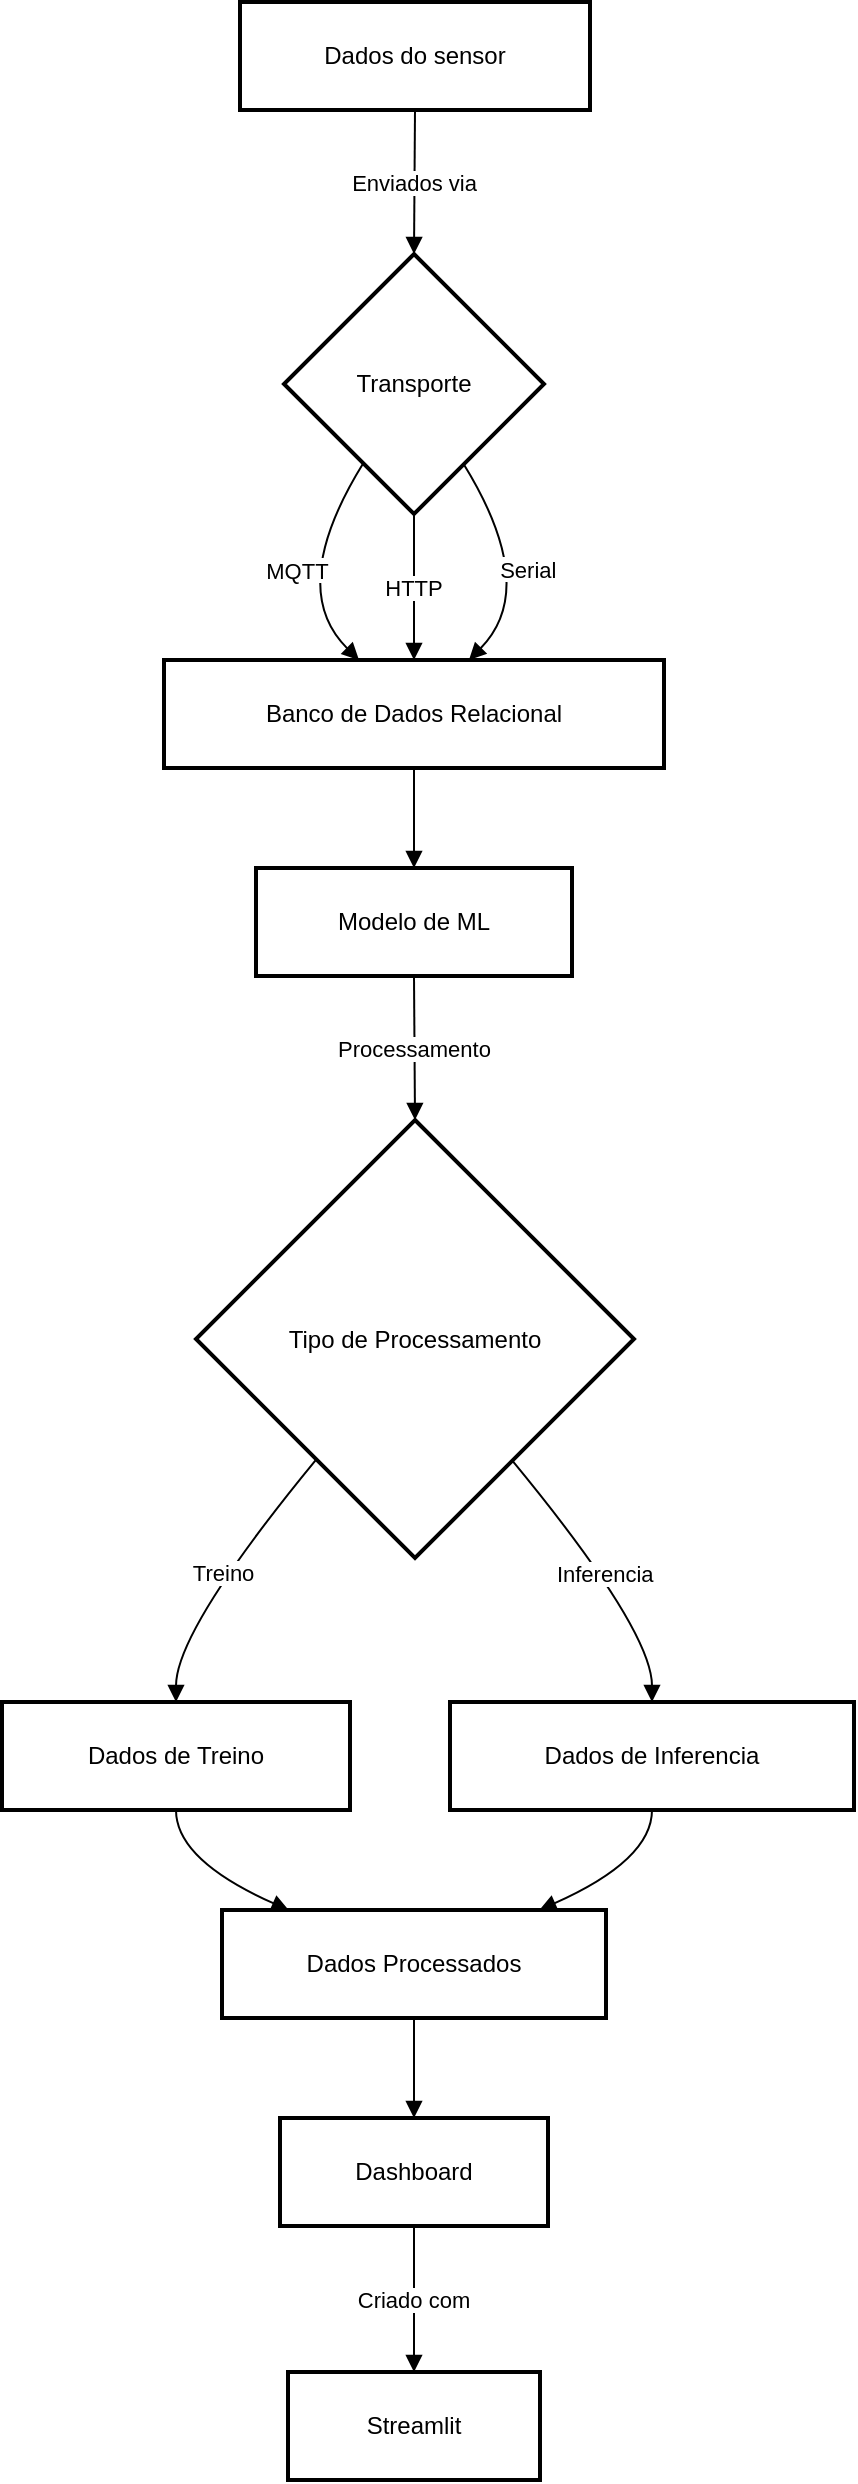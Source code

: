 <mxfile version="28.2.4">
  <diagram name="Página-1" id="Y56r3X-tp_gXzAdqv1Vp">
    <mxGraphModel>
      <root>
        <mxCell id="0" />
        <mxCell id="1" parent="0" />
        <mxCell id="2" value="Dados do sensor" style="whiteSpace=wrap;strokeWidth=2;" vertex="1" parent="1">
          <mxGeometry x="127" y="8" width="175" height="54" as="geometry" />
        </mxCell>
        <mxCell id="3" value="Transporte" style="rhombus;strokeWidth=2;whiteSpace=wrap;" vertex="1" parent="1">
          <mxGeometry x="149" y="134" width="130" height="130" as="geometry" />
        </mxCell>
        <mxCell id="4" value="Banco de Dados Relacional" style="whiteSpace=wrap;strokeWidth=2;" vertex="1" parent="1">
          <mxGeometry x="89" y="337" width="250" height="54" as="geometry" />
        </mxCell>
        <mxCell id="5" value="Modelo de ML" style="whiteSpace=wrap;strokeWidth=2;" vertex="1" parent="1">
          <mxGeometry x="135" y="441" width="158" height="54" as="geometry" />
        </mxCell>
        <mxCell id="6" value="Tipo de Processamento" style="rhombus;strokeWidth=2;whiteSpace=wrap;" vertex="1" parent="1">
          <mxGeometry x="105" y="567" width="219" height="219" as="geometry" />
        </mxCell>
        <mxCell id="7" value="Dados de Treino" style="whiteSpace=wrap;strokeWidth=2;" vertex="1" parent="1">
          <mxGeometry x="8" y="858" width="174" height="54" as="geometry" />
        </mxCell>
        <mxCell id="8" value="Dados de Inferencia" style="whiteSpace=wrap;strokeWidth=2;" vertex="1" parent="1">
          <mxGeometry x="232" y="858" width="202" height="54" as="geometry" />
        </mxCell>
        <mxCell id="9" value="Dados Processados" style="whiteSpace=wrap;strokeWidth=2;" vertex="1" parent="1">
          <mxGeometry x="118" y="962" width="192" height="54" as="geometry" />
        </mxCell>
        <mxCell id="10" value="Dashboard" style="whiteSpace=wrap;strokeWidth=2;" vertex="1" parent="1">
          <mxGeometry x="147" y="1066" width="134" height="54" as="geometry" />
        </mxCell>
        <mxCell id="11" value="Streamlit" style="whiteSpace=wrap;strokeWidth=2;" vertex="1" parent="1">
          <mxGeometry x="151" y="1193" width="126" height="54" as="geometry" />
        </mxCell>
        <mxCell id="12" value="Enviados via" style="curved=1;startArrow=none;endArrow=block;exitX=0.5;exitY=1;entryX=0.5;entryY=0;" edge="1" parent="1" source="2" target="3">
          <mxGeometry relative="1" as="geometry">
            <Array as="points" />
          </mxGeometry>
        </mxCell>
        <mxCell id="13" value="MQTT" style="curved=1;startArrow=none;endArrow=block;exitX=0.18;exitY=1;entryX=0.39;entryY=0;" edge="1" parent="1" source="3" target="4">
          <mxGeometry relative="1" as="geometry">
            <Array as="points">
              <mxPoint x="150" y="301" />
            </Array>
          </mxGeometry>
        </mxCell>
        <mxCell id="14" value="HTTP" style="curved=1;startArrow=none;endArrow=block;exitX=0.5;exitY=1;entryX=0.5;entryY=0;" edge="1" parent="1" source="3" target="4">
          <mxGeometry relative="1" as="geometry">
            <Array as="points" />
          </mxGeometry>
        </mxCell>
        <mxCell id="15" value="Serial" style="curved=1;startArrow=none;endArrow=block;exitX=0.81;exitY=1;entryX=0.61;entryY=0;" edge="1" parent="1" source="3" target="4">
          <mxGeometry relative="1" as="geometry">
            <Array as="points">
              <mxPoint x="277" y="301" />
            </Array>
          </mxGeometry>
        </mxCell>
        <mxCell id="16" value="" style="curved=1;startArrow=none;endArrow=block;exitX=0.5;exitY=1;entryX=0.5;entryY=0;" edge="1" parent="1" source="4" target="5">
          <mxGeometry relative="1" as="geometry">
            <Array as="points" />
          </mxGeometry>
        </mxCell>
        <mxCell id="17" value="Processamento" style="curved=1;startArrow=none;endArrow=block;exitX=0.5;exitY=1;entryX=0.5;entryY=0;" edge="1" parent="1" source="5" target="6">
          <mxGeometry relative="1" as="geometry">
            <Array as="points" />
          </mxGeometry>
        </mxCell>
        <mxCell id="18" value="Treino" style="curved=1;startArrow=none;endArrow=block;exitX=0.09;exitY=1;entryX=0.5;entryY=0.01;" edge="1" parent="1" source="6" target="7">
          <mxGeometry relative="1" as="geometry">
            <Array as="points">
              <mxPoint x="95" y="822" />
            </Array>
          </mxGeometry>
        </mxCell>
        <mxCell id="19" value="Inferencia" style="curved=1;startArrow=none;endArrow=block;exitX=0.9;exitY=1;entryX=0.5;entryY=0.01;" edge="1" parent="1" source="6" target="8">
          <mxGeometry relative="1" as="geometry">
            <Array as="points">
              <mxPoint x="333" y="822" />
            </Array>
          </mxGeometry>
        </mxCell>
        <mxCell id="20" value="" style="curved=1;startArrow=none;endArrow=block;exitX=0.5;exitY=1.01;entryX=0.18;entryY=0.01;" edge="1" parent="1" source="7" target="9">
          <mxGeometry relative="1" as="geometry">
            <Array as="points">
              <mxPoint x="95" y="937" />
            </Array>
          </mxGeometry>
        </mxCell>
        <mxCell id="21" value="" style="curved=1;startArrow=none;endArrow=block;exitX=0.5;exitY=1.01;entryX=0.82;entryY=0.01;" edge="1" parent="1" source="8" target="9">
          <mxGeometry relative="1" as="geometry">
            <Array as="points">
              <mxPoint x="333" y="937" />
            </Array>
          </mxGeometry>
        </mxCell>
        <mxCell id="22" value="" style="curved=1;startArrow=none;endArrow=block;exitX=0.5;exitY=1.01;entryX=0.5;entryY=0.01;" edge="1" parent="1" source="9" target="10">
          <mxGeometry relative="1" as="geometry">
            <Array as="points" />
          </mxGeometry>
        </mxCell>
        <mxCell id="23" value="Criado com" style="curved=1;startArrow=none;endArrow=block;exitX=0.5;exitY=1.01;entryX=0.5;entryY=0;" edge="1" parent="1" source="10" target="11">
          <mxGeometry relative="1" as="geometry">
            <Array as="points" />
          </mxGeometry>
        </mxCell>
      </root>
    </mxGraphModel>
  </diagram>
</mxfile>
